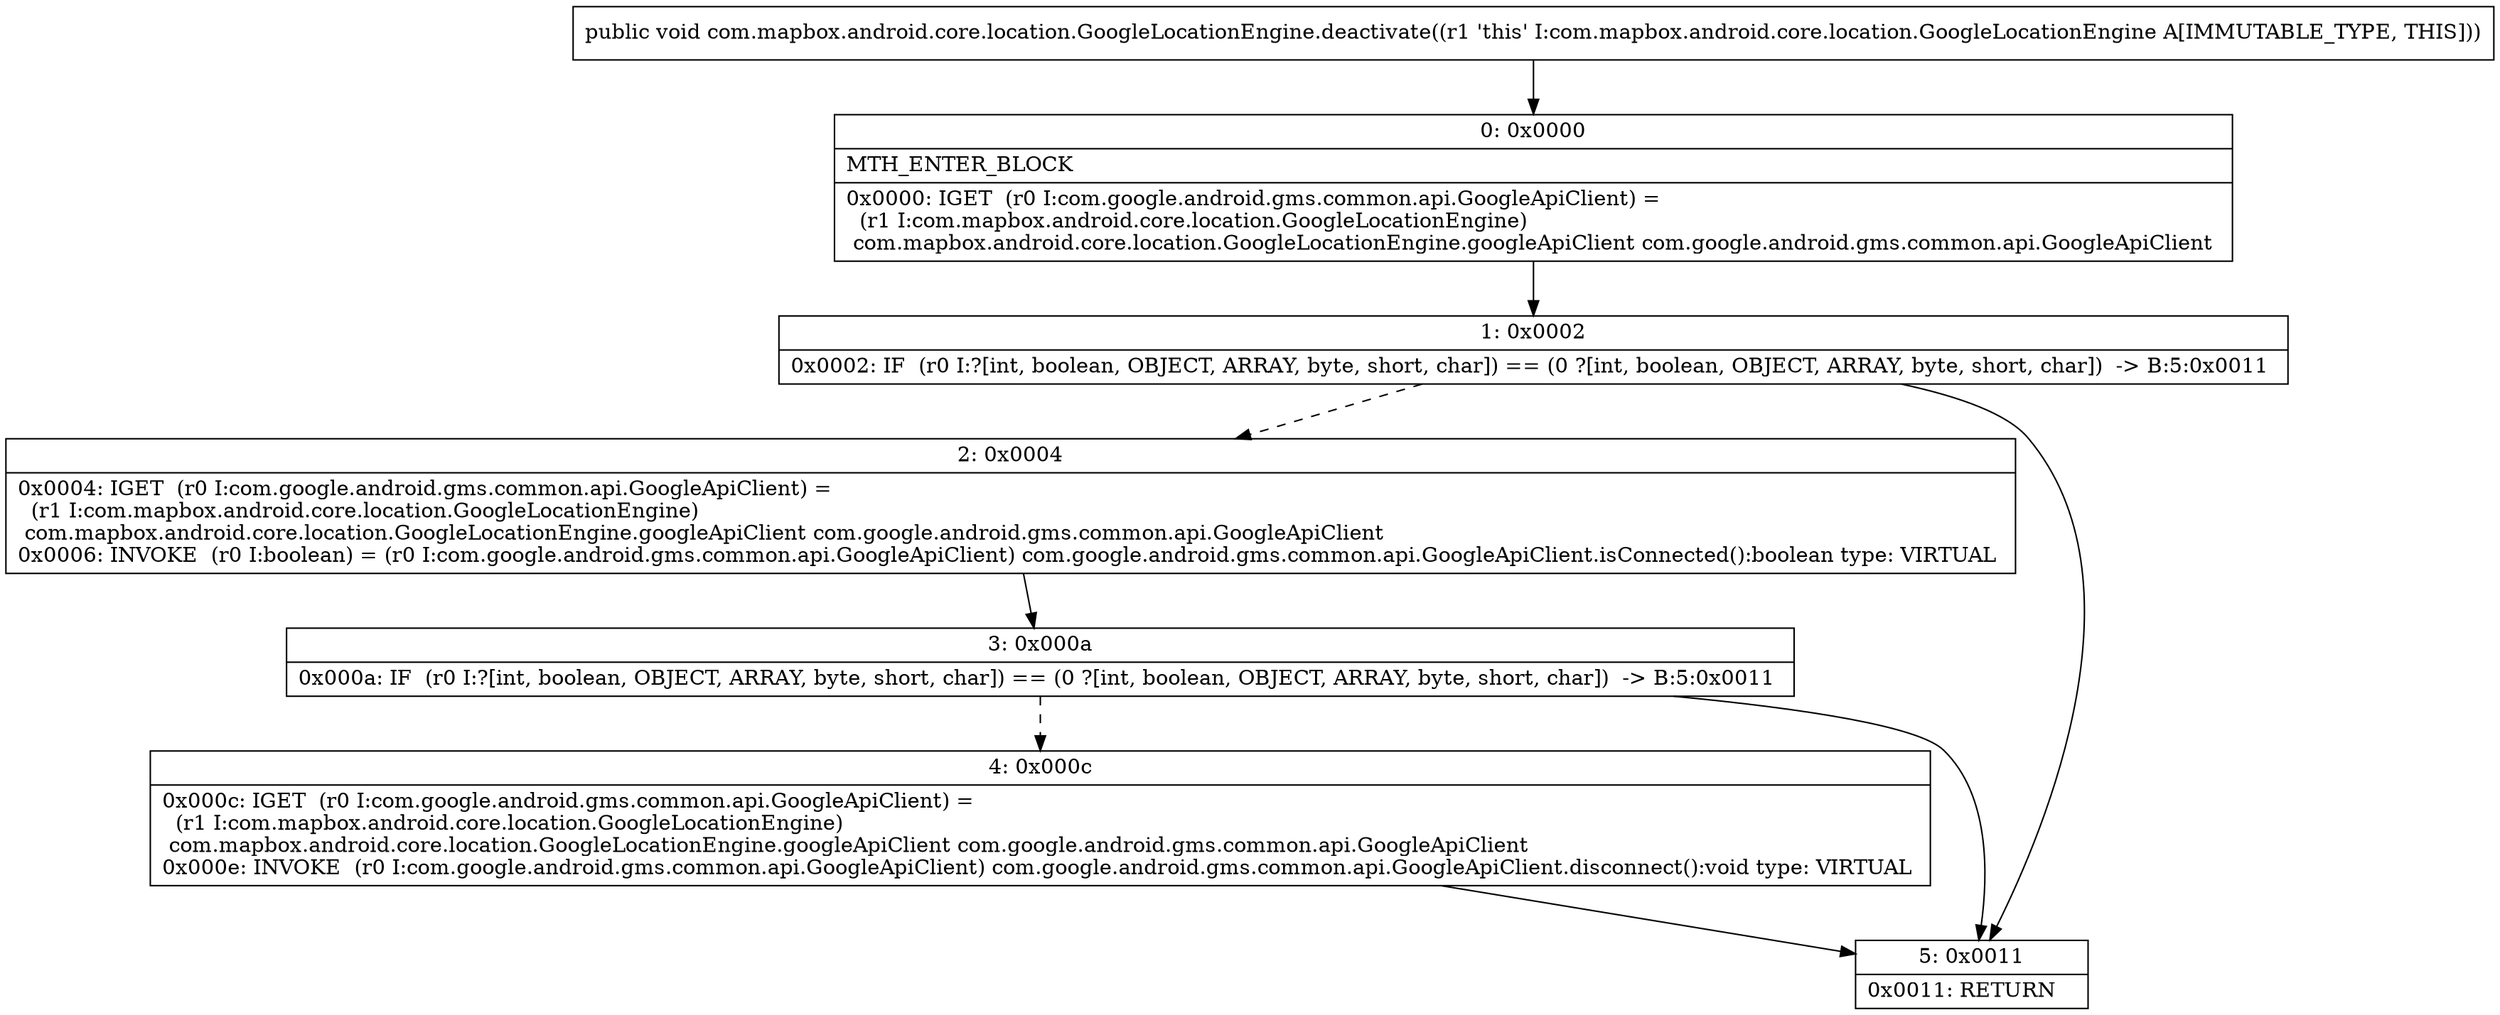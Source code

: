 digraph "CFG forcom.mapbox.android.core.location.GoogleLocationEngine.deactivate()V" {
Node_0 [shape=record,label="{0\:\ 0x0000|MTH_ENTER_BLOCK\l|0x0000: IGET  (r0 I:com.google.android.gms.common.api.GoogleApiClient) = \l  (r1 I:com.mapbox.android.core.location.GoogleLocationEngine)\l com.mapbox.android.core.location.GoogleLocationEngine.googleApiClient com.google.android.gms.common.api.GoogleApiClient \l}"];
Node_1 [shape=record,label="{1\:\ 0x0002|0x0002: IF  (r0 I:?[int, boolean, OBJECT, ARRAY, byte, short, char]) == (0 ?[int, boolean, OBJECT, ARRAY, byte, short, char])  \-\> B:5:0x0011 \l}"];
Node_2 [shape=record,label="{2\:\ 0x0004|0x0004: IGET  (r0 I:com.google.android.gms.common.api.GoogleApiClient) = \l  (r1 I:com.mapbox.android.core.location.GoogleLocationEngine)\l com.mapbox.android.core.location.GoogleLocationEngine.googleApiClient com.google.android.gms.common.api.GoogleApiClient \l0x0006: INVOKE  (r0 I:boolean) = (r0 I:com.google.android.gms.common.api.GoogleApiClient) com.google.android.gms.common.api.GoogleApiClient.isConnected():boolean type: VIRTUAL \l}"];
Node_3 [shape=record,label="{3\:\ 0x000a|0x000a: IF  (r0 I:?[int, boolean, OBJECT, ARRAY, byte, short, char]) == (0 ?[int, boolean, OBJECT, ARRAY, byte, short, char])  \-\> B:5:0x0011 \l}"];
Node_4 [shape=record,label="{4\:\ 0x000c|0x000c: IGET  (r0 I:com.google.android.gms.common.api.GoogleApiClient) = \l  (r1 I:com.mapbox.android.core.location.GoogleLocationEngine)\l com.mapbox.android.core.location.GoogleLocationEngine.googleApiClient com.google.android.gms.common.api.GoogleApiClient \l0x000e: INVOKE  (r0 I:com.google.android.gms.common.api.GoogleApiClient) com.google.android.gms.common.api.GoogleApiClient.disconnect():void type: VIRTUAL \l}"];
Node_5 [shape=record,label="{5\:\ 0x0011|0x0011: RETURN   \l}"];
MethodNode[shape=record,label="{public void com.mapbox.android.core.location.GoogleLocationEngine.deactivate((r1 'this' I:com.mapbox.android.core.location.GoogleLocationEngine A[IMMUTABLE_TYPE, THIS])) }"];
MethodNode -> Node_0;
Node_0 -> Node_1;
Node_1 -> Node_2[style=dashed];
Node_1 -> Node_5;
Node_2 -> Node_3;
Node_3 -> Node_4[style=dashed];
Node_3 -> Node_5;
Node_4 -> Node_5;
}

